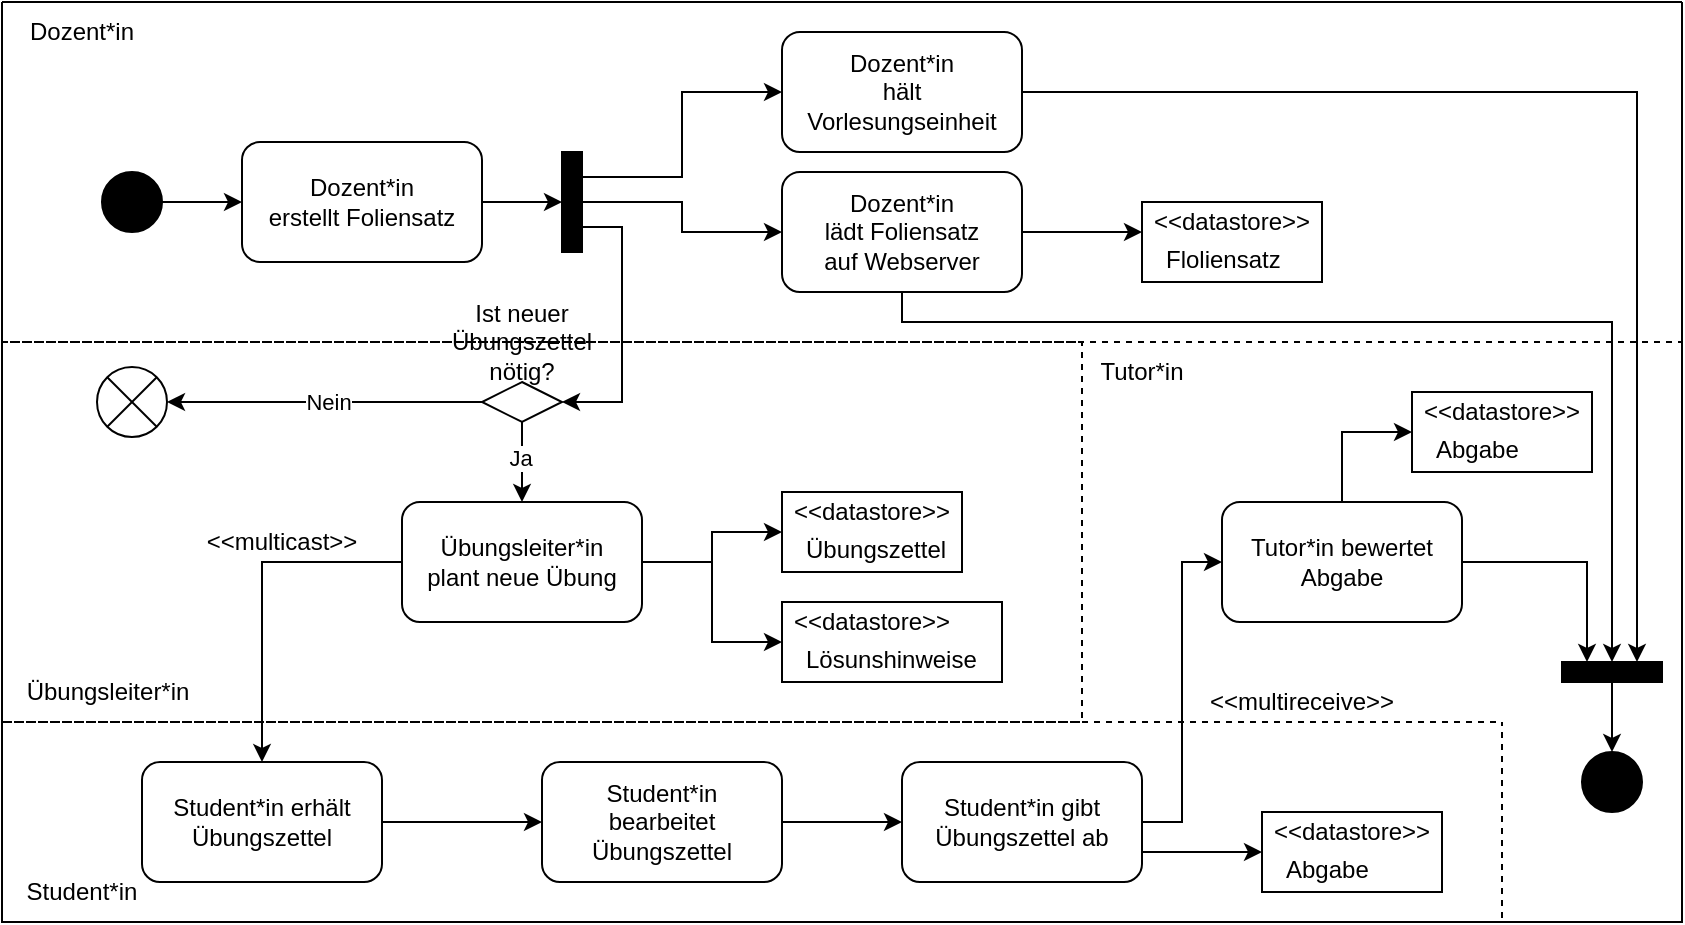 <mxfile version="24.4.6" type="github">
  <diagram name="Page-1" id="2YBvvXClWsGukQMizWep">
    <mxGraphModel dx="1226" dy="675" grid="1" gridSize="10" guides="1" tooltips="1" connect="1" arrows="1" fold="1" page="1" pageScale="1" pageWidth="850" pageHeight="1100" math="0" shadow="0">
      <root>
        <mxCell id="0" />
        <mxCell id="1" parent="0" />
        <mxCell id="GTc2TbcirlwuzcsfAR9O-104" style="edgeStyle=orthogonalEdgeStyle;rounded=0;orthogonalLoop=1;jettySize=auto;html=1;exitX=1;exitY=0.5;exitDx=0;exitDy=0;entryX=0;entryY=0.25;entryDx=0;entryDy=0;" edge="1" parent="1" source="GTc2TbcirlwuzcsfAR9O-1" target="GTc2TbcirlwuzcsfAR9O-105">
          <mxGeometry relative="1" as="geometry">
            <mxPoint x="830" y="330" as="targetPoint" />
          </mxGeometry>
        </mxCell>
        <mxCell id="GTc2TbcirlwuzcsfAR9O-1" value="" style="rounded=1;whiteSpace=wrap;html=1;" vertex="1" parent="1">
          <mxGeometry x="410" y="15" width="120" height="60" as="geometry" />
        </mxCell>
        <mxCell id="GTc2TbcirlwuzcsfAR9O-6" style="edgeStyle=orthogonalEdgeStyle;rounded=0;orthogonalLoop=1;jettySize=auto;html=1;exitX=1;exitY=0.5;exitDx=0;exitDy=0;entryX=0;entryY=0.5;entryDx=0;entryDy=0;" edge="1" parent="1" source="GTc2TbcirlwuzcsfAR9O-2" target="GTc2TbcirlwuzcsfAR9O-7">
          <mxGeometry relative="1" as="geometry">
            <mxPoint x="140" y="100" as="targetPoint" />
          </mxGeometry>
        </mxCell>
        <mxCell id="GTc2TbcirlwuzcsfAR9O-2" value="" style="ellipse;whiteSpace=wrap;html=1;aspect=fixed;fillColor=#000000;" vertex="1" parent="1">
          <mxGeometry x="70" y="85" width="30" height="30" as="geometry" />
        </mxCell>
        <mxCell id="GTc2TbcirlwuzcsfAR9O-4" value="&lt;div&gt;Dozent*in&lt;/div&gt;&lt;div&gt;hält Vorlesungseinheit&lt;/div&gt;" style="text;html=1;align=center;verticalAlign=middle;whiteSpace=wrap;rounded=0;" vertex="1" parent="1">
          <mxGeometry x="420" y="30" width="100" height="30" as="geometry" />
        </mxCell>
        <mxCell id="GTc2TbcirlwuzcsfAR9O-36" style="edgeStyle=orthogonalEdgeStyle;rounded=0;orthogonalLoop=1;jettySize=auto;html=1;exitX=1;exitY=0.5;exitDx=0;exitDy=0;entryX=0;entryY=0.5;entryDx=0;entryDy=0;" edge="1" parent="1" source="GTc2TbcirlwuzcsfAR9O-7" target="GTc2TbcirlwuzcsfAR9O-35">
          <mxGeometry relative="1" as="geometry" />
        </mxCell>
        <mxCell id="GTc2TbcirlwuzcsfAR9O-7" value="" style="rounded=1;whiteSpace=wrap;html=1;" vertex="1" parent="1">
          <mxGeometry x="140" y="70" width="120" height="60" as="geometry" />
        </mxCell>
        <mxCell id="GTc2TbcirlwuzcsfAR9O-8" value="&lt;div&gt;Dozent*in&lt;/div&gt;&lt;div&gt;erstellt Foliensatz&lt;br&gt;&lt;/div&gt;" style="text;html=1;align=center;verticalAlign=middle;whiteSpace=wrap;rounded=0;" vertex="1" parent="1">
          <mxGeometry x="150" y="85" width="100" height="30" as="geometry" />
        </mxCell>
        <mxCell id="GTc2TbcirlwuzcsfAR9O-54" style="edgeStyle=orthogonalEdgeStyle;rounded=0;orthogonalLoop=1;jettySize=auto;html=1;exitX=1;exitY=0.5;exitDx=0;exitDy=0;" edge="1" parent="1" source="GTc2TbcirlwuzcsfAR9O-33">
          <mxGeometry relative="1" as="geometry">
            <mxPoint x="590" y="115" as="targetPoint" />
          </mxGeometry>
        </mxCell>
        <mxCell id="GTc2TbcirlwuzcsfAR9O-108" style="edgeStyle=orthogonalEdgeStyle;rounded=0;orthogonalLoop=1;jettySize=auto;html=1;exitX=0.5;exitY=1;exitDx=0;exitDy=0;entryX=0;entryY=0.5;entryDx=0;entryDy=0;" edge="1" parent="1" source="GTc2TbcirlwuzcsfAR9O-33" target="GTc2TbcirlwuzcsfAR9O-105">
          <mxGeometry relative="1" as="geometry">
            <mxPoint x="830" y="210" as="targetPoint" />
            <Array as="points">
              <mxPoint x="470" y="160" />
              <mxPoint x="825" y="160" />
            </Array>
          </mxGeometry>
        </mxCell>
        <mxCell id="GTc2TbcirlwuzcsfAR9O-33" value="" style="rounded=1;whiteSpace=wrap;html=1;" vertex="1" parent="1">
          <mxGeometry x="410" y="85" width="120" height="60" as="geometry" />
        </mxCell>
        <mxCell id="GTc2TbcirlwuzcsfAR9O-34" value="&lt;div&gt;Dozent*in&lt;/div&gt;&lt;div&gt;lädt Foliensatz&lt;/div&gt;&lt;div&gt;auf Webserver&lt;br&gt;&lt;/div&gt;" style="text;html=1;align=center;verticalAlign=middle;whiteSpace=wrap;rounded=0;" vertex="1" parent="1">
          <mxGeometry x="420" y="100" width="100" height="30" as="geometry" />
        </mxCell>
        <mxCell id="GTc2TbcirlwuzcsfAR9O-37" style="edgeStyle=orthogonalEdgeStyle;rounded=0;orthogonalLoop=1;jettySize=auto;html=1;exitX=1;exitY=0.25;exitDx=0;exitDy=0;entryX=0;entryY=0.5;entryDx=0;entryDy=0;" edge="1" parent="1" source="GTc2TbcirlwuzcsfAR9O-35" target="GTc2TbcirlwuzcsfAR9O-1">
          <mxGeometry relative="1" as="geometry" />
        </mxCell>
        <mxCell id="GTc2TbcirlwuzcsfAR9O-39" style="edgeStyle=orthogonalEdgeStyle;rounded=0;orthogonalLoop=1;jettySize=auto;html=1;exitX=1;exitY=0.5;exitDx=0;exitDy=0;entryX=0;entryY=0.5;entryDx=0;entryDy=0;" edge="1" parent="1" source="GTc2TbcirlwuzcsfAR9O-35" target="GTc2TbcirlwuzcsfAR9O-33">
          <mxGeometry relative="1" as="geometry" />
        </mxCell>
        <mxCell id="GTc2TbcirlwuzcsfAR9O-42" style="edgeStyle=orthogonalEdgeStyle;rounded=0;orthogonalLoop=1;jettySize=auto;html=1;exitX=1;exitY=0.75;exitDx=0;exitDy=0;entryX=1;entryY=0.5;entryDx=0;entryDy=0;" edge="1" parent="1" source="GTc2TbcirlwuzcsfAR9O-35" target="GTc2TbcirlwuzcsfAR9O-41">
          <mxGeometry relative="1" as="geometry" />
        </mxCell>
        <mxCell id="GTc2TbcirlwuzcsfAR9O-35" value="" style="rounded=0;whiteSpace=wrap;html=1;fillStyle=solid;fillColor=#000000;" vertex="1" parent="1">
          <mxGeometry x="300" y="75" width="10" height="50" as="geometry" />
        </mxCell>
        <mxCell id="GTc2TbcirlwuzcsfAR9O-44" style="edgeStyle=orthogonalEdgeStyle;rounded=0;orthogonalLoop=1;jettySize=auto;html=1;exitX=0;exitY=0.5;exitDx=0;exitDy=0;" edge="1" parent="1" source="GTc2TbcirlwuzcsfAR9O-41" target="GTc2TbcirlwuzcsfAR9O-45">
          <mxGeometry relative="1" as="geometry">
            <mxPoint x="120" y="200" as="targetPoint" />
          </mxGeometry>
        </mxCell>
        <mxCell id="GTc2TbcirlwuzcsfAR9O-49" value="Nein" style="edgeLabel;html=1;align=center;verticalAlign=middle;resizable=0;points=[];" vertex="1" connectable="0" parent="GTc2TbcirlwuzcsfAR9O-44">
          <mxGeometry x="-0.013" relative="1" as="geometry">
            <mxPoint as="offset" />
          </mxGeometry>
        </mxCell>
        <mxCell id="GTc2TbcirlwuzcsfAR9O-52" style="edgeStyle=orthogonalEdgeStyle;rounded=0;orthogonalLoop=1;jettySize=auto;html=1;exitX=0.5;exitY=1;exitDx=0;exitDy=0;entryX=0.5;entryY=0;entryDx=0;entryDy=0;" edge="1" parent="1" source="GTc2TbcirlwuzcsfAR9O-41" target="GTc2TbcirlwuzcsfAR9O-50">
          <mxGeometry relative="1" as="geometry" />
        </mxCell>
        <mxCell id="GTc2TbcirlwuzcsfAR9O-53" value="Ja" style="edgeLabel;html=1;align=center;verticalAlign=middle;resizable=0;points=[];" vertex="1" connectable="0" parent="GTc2TbcirlwuzcsfAR9O-52">
          <mxGeometry x="-0.1" y="-1" relative="1" as="geometry">
            <mxPoint as="offset" />
          </mxGeometry>
        </mxCell>
        <mxCell id="GTc2TbcirlwuzcsfAR9O-41" value="" style="rhombus;whiteSpace=wrap;html=1;" vertex="1" parent="1">
          <mxGeometry x="260" y="190" width="40" height="20" as="geometry" />
        </mxCell>
        <mxCell id="GTc2TbcirlwuzcsfAR9O-43" value="&lt;div&gt;Ist neuer Übungszettel&lt;/div&gt;&lt;div&gt;nötig?&lt;br&gt;&lt;/div&gt;" style="text;html=1;align=center;verticalAlign=middle;whiteSpace=wrap;rounded=0;" vertex="1" parent="1">
          <mxGeometry x="250" y="155" width="60" height="30" as="geometry" />
        </mxCell>
        <mxCell id="GTc2TbcirlwuzcsfAR9O-45" value="" style="ellipse;whiteSpace=wrap;html=1;aspect=fixed;fillStyle=auto;fillColor=none;gradientColor=none;" vertex="1" parent="1">
          <mxGeometry x="67.5" y="182.5" width="35" height="35" as="geometry" />
        </mxCell>
        <mxCell id="GTc2TbcirlwuzcsfAR9O-47" value="" style="endArrow=none;html=1;rounded=0;exitX=0;exitY=1;exitDx=0;exitDy=0;entryX=1;entryY=0;entryDx=0;entryDy=0;" edge="1" parent="1" source="GTc2TbcirlwuzcsfAR9O-45" target="GTc2TbcirlwuzcsfAR9O-45">
          <mxGeometry width="50" height="50" relative="1" as="geometry">
            <mxPoint x="387.5" y="327.5" as="sourcePoint" />
            <mxPoint x="397.5" y="317.5" as="targetPoint" />
          </mxGeometry>
        </mxCell>
        <mxCell id="GTc2TbcirlwuzcsfAR9O-48" value="" style="endArrow=none;html=1;rounded=0;exitX=0;exitY=0;exitDx=0;exitDy=0;entryX=1;entryY=1;entryDx=0;entryDy=0;" edge="1" parent="1" source="GTc2TbcirlwuzcsfAR9O-45" target="GTc2TbcirlwuzcsfAR9O-45">
          <mxGeometry width="50" height="50" relative="1" as="geometry">
            <mxPoint x="81.5" y="218.5" as="sourcePoint" />
            <mxPoint x="103.5" y="196.5" as="targetPoint" />
          </mxGeometry>
        </mxCell>
        <mxCell id="GTc2TbcirlwuzcsfAR9O-65" style="edgeStyle=orthogonalEdgeStyle;rounded=0;orthogonalLoop=1;jettySize=auto;html=1;exitX=1;exitY=0.5;exitDx=0;exitDy=0;entryX=0;entryY=0.5;entryDx=0;entryDy=0;" edge="1" parent="1" source="GTc2TbcirlwuzcsfAR9O-50" target="GTc2TbcirlwuzcsfAR9O-59">
          <mxGeometry relative="1" as="geometry" />
        </mxCell>
        <mxCell id="GTc2TbcirlwuzcsfAR9O-66" style="edgeStyle=orthogonalEdgeStyle;rounded=0;orthogonalLoop=1;jettySize=auto;html=1;exitX=1;exitY=0.5;exitDx=0;exitDy=0;entryX=0;entryY=0.5;entryDx=0;entryDy=0;" edge="1" parent="1" source="GTc2TbcirlwuzcsfAR9O-50" target="GTc2TbcirlwuzcsfAR9O-62">
          <mxGeometry relative="1" as="geometry" />
        </mxCell>
        <mxCell id="GTc2TbcirlwuzcsfAR9O-80" style="edgeStyle=orthogonalEdgeStyle;rounded=0;orthogonalLoop=1;jettySize=auto;html=1;exitX=0;exitY=0.5;exitDx=0;exitDy=0;entryX=0.5;entryY=0;entryDx=0;entryDy=0;" edge="1" parent="1" source="GTc2TbcirlwuzcsfAR9O-50" target="GTc2TbcirlwuzcsfAR9O-78">
          <mxGeometry relative="1" as="geometry" />
        </mxCell>
        <mxCell id="GTc2TbcirlwuzcsfAR9O-50" value="" style="rounded=1;whiteSpace=wrap;html=1;" vertex="1" parent="1">
          <mxGeometry x="220" y="250" width="120" height="60" as="geometry" />
        </mxCell>
        <mxCell id="GTc2TbcirlwuzcsfAR9O-51" value="Übungsleiter*in plant neue Übung" style="text;html=1;align=center;verticalAlign=middle;whiteSpace=wrap;rounded=0;" vertex="1" parent="1">
          <mxGeometry x="230" y="265" width="100" height="30" as="geometry" />
        </mxCell>
        <mxCell id="GTc2TbcirlwuzcsfAR9O-55" value="" style="rounded=0;whiteSpace=wrap;html=1;" vertex="1" parent="1">
          <mxGeometry x="590" y="100" width="90" height="40" as="geometry" />
        </mxCell>
        <mxCell id="GTc2TbcirlwuzcsfAR9O-57" value="&amp;lt;&amp;lt;datastore&amp;gt;&amp;gt;" style="text;html=1;align=center;verticalAlign=middle;whiteSpace=wrap;rounded=0;" vertex="1" parent="1">
          <mxGeometry x="605" y="95" width="60" height="30" as="geometry" />
        </mxCell>
        <mxCell id="GTc2TbcirlwuzcsfAR9O-58" value="Floliensatz" style="text;whiteSpace=wrap;html=1;" vertex="1" parent="1">
          <mxGeometry x="600" y="115" width="80" height="20" as="geometry" />
        </mxCell>
        <mxCell id="GTc2TbcirlwuzcsfAR9O-59" value="" style="rounded=0;whiteSpace=wrap;html=1;" vertex="1" parent="1">
          <mxGeometry x="410" y="245" width="90" height="40" as="geometry" />
        </mxCell>
        <mxCell id="GTc2TbcirlwuzcsfAR9O-60" value="&amp;lt;&amp;lt;datastore&amp;gt;&amp;gt;" style="text;html=1;align=center;verticalAlign=middle;whiteSpace=wrap;rounded=0;" vertex="1" parent="1">
          <mxGeometry x="425" y="240" width="60" height="30" as="geometry" />
        </mxCell>
        <mxCell id="GTc2TbcirlwuzcsfAR9O-61" value="Übungszettel" style="text;whiteSpace=wrap;html=1;" vertex="1" parent="1">
          <mxGeometry x="420" y="260" width="80" height="20" as="geometry" />
        </mxCell>
        <mxCell id="GTc2TbcirlwuzcsfAR9O-62" value="" style="rounded=0;whiteSpace=wrap;html=1;" vertex="1" parent="1">
          <mxGeometry x="410" y="300" width="110" height="40" as="geometry" />
        </mxCell>
        <mxCell id="GTc2TbcirlwuzcsfAR9O-63" value="&amp;lt;&amp;lt;datastore&amp;gt;&amp;gt;" style="text;html=1;align=center;verticalAlign=middle;whiteSpace=wrap;rounded=0;" vertex="1" parent="1">
          <mxGeometry x="425" y="295" width="60" height="30" as="geometry" />
        </mxCell>
        <mxCell id="GTc2TbcirlwuzcsfAR9O-64" value="Lösunshinweise" style="text;whiteSpace=wrap;html=1;" vertex="1" parent="1">
          <mxGeometry x="420" y="315" width="80" height="20" as="geometry" />
        </mxCell>
        <mxCell id="GTc2TbcirlwuzcsfAR9O-83" style="edgeStyle=orthogonalEdgeStyle;rounded=0;orthogonalLoop=1;jettySize=auto;html=1;exitX=1;exitY=0.5;exitDx=0;exitDy=0;entryX=0;entryY=0.5;entryDx=0;entryDy=0;" edge="1" parent="1" source="GTc2TbcirlwuzcsfAR9O-78" target="GTc2TbcirlwuzcsfAR9O-81">
          <mxGeometry relative="1" as="geometry" />
        </mxCell>
        <mxCell id="GTc2TbcirlwuzcsfAR9O-78" value="" style="rounded=1;whiteSpace=wrap;html=1;" vertex="1" parent="1">
          <mxGeometry x="90" y="380" width="120" height="60" as="geometry" />
        </mxCell>
        <mxCell id="GTc2TbcirlwuzcsfAR9O-79" value="Student*in erhält Übungszettel" style="text;html=1;align=center;verticalAlign=middle;whiteSpace=wrap;rounded=0;" vertex="1" parent="1">
          <mxGeometry x="100" y="395" width="100" height="30" as="geometry" />
        </mxCell>
        <mxCell id="GTc2TbcirlwuzcsfAR9O-89" style="edgeStyle=orthogonalEdgeStyle;rounded=0;orthogonalLoop=1;jettySize=auto;html=1;exitX=1;exitY=0.5;exitDx=0;exitDy=0;entryX=0;entryY=0.5;entryDx=0;entryDy=0;" edge="1" parent="1" source="GTc2TbcirlwuzcsfAR9O-81" target="GTc2TbcirlwuzcsfAR9O-85">
          <mxGeometry relative="1" as="geometry" />
        </mxCell>
        <mxCell id="GTc2TbcirlwuzcsfAR9O-81" value="" style="rounded=1;whiteSpace=wrap;html=1;" vertex="1" parent="1">
          <mxGeometry x="290" y="380" width="120" height="60" as="geometry" />
        </mxCell>
        <mxCell id="GTc2TbcirlwuzcsfAR9O-82" value="Student*in bearbeitet Übungszettel" style="text;html=1;align=center;verticalAlign=middle;whiteSpace=wrap;rounded=0;" vertex="1" parent="1">
          <mxGeometry x="300" y="395" width="100" height="30" as="geometry" />
        </mxCell>
        <mxCell id="GTc2TbcirlwuzcsfAR9O-84" value="&amp;lt;&amp;lt;multicast&amp;gt;&amp;gt;" style="text;html=1;align=center;verticalAlign=middle;whiteSpace=wrap;rounded=0;" vertex="1" parent="1">
          <mxGeometry x="130" y="255" width="60" height="30" as="geometry" />
        </mxCell>
        <mxCell id="GTc2TbcirlwuzcsfAR9O-92" style="edgeStyle=orthogonalEdgeStyle;rounded=0;orthogonalLoop=1;jettySize=auto;html=1;exitX=1;exitY=0.5;exitDx=0;exitDy=0;entryX=0;entryY=0.5;entryDx=0;entryDy=0;" edge="1" parent="1" source="GTc2TbcirlwuzcsfAR9O-85" target="GTc2TbcirlwuzcsfAR9O-90">
          <mxGeometry relative="1" as="geometry" />
        </mxCell>
        <mxCell id="GTc2TbcirlwuzcsfAR9O-97" style="edgeStyle=orthogonalEdgeStyle;rounded=0;orthogonalLoop=1;jettySize=auto;html=1;exitX=1;exitY=0.75;exitDx=0;exitDy=0;entryX=0;entryY=0.5;entryDx=0;entryDy=0;" edge="1" parent="1" source="GTc2TbcirlwuzcsfAR9O-85" target="GTc2TbcirlwuzcsfAR9O-94">
          <mxGeometry relative="1" as="geometry" />
        </mxCell>
        <mxCell id="GTc2TbcirlwuzcsfAR9O-85" value="" style="rounded=1;whiteSpace=wrap;html=1;" vertex="1" parent="1">
          <mxGeometry x="470" y="380" width="120" height="60" as="geometry" />
        </mxCell>
        <mxCell id="GTc2TbcirlwuzcsfAR9O-86" value="Student*in gibt Übungszettel ab" style="text;html=1;align=center;verticalAlign=middle;whiteSpace=wrap;rounded=0;" vertex="1" parent="1">
          <mxGeometry x="480" y="395" width="100" height="30" as="geometry" />
        </mxCell>
        <mxCell id="GTc2TbcirlwuzcsfAR9O-101" style="edgeStyle=orthogonalEdgeStyle;rounded=0;orthogonalLoop=1;jettySize=auto;html=1;exitX=0.5;exitY=0;exitDx=0;exitDy=0;entryX=0;entryY=0.5;entryDx=0;entryDy=0;" edge="1" parent="1" source="GTc2TbcirlwuzcsfAR9O-90" target="GTc2TbcirlwuzcsfAR9O-98">
          <mxGeometry relative="1" as="geometry" />
        </mxCell>
        <mxCell id="GTc2TbcirlwuzcsfAR9O-102" style="edgeStyle=orthogonalEdgeStyle;rounded=0;orthogonalLoop=1;jettySize=auto;html=1;exitX=1;exitY=0.5;exitDx=0;exitDy=0;entryX=0;entryY=0.75;entryDx=0;entryDy=0;" edge="1" parent="1" source="GTc2TbcirlwuzcsfAR9O-90" target="GTc2TbcirlwuzcsfAR9O-105">
          <mxGeometry relative="1" as="geometry">
            <mxPoint x="810" y="330" as="targetPoint" />
          </mxGeometry>
        </mxCell>
        <mxCell id="GTc2TbcirlwuzcsfAR9O-90" value="" style="rounded=1;whiteSpace=wrap;html=1;" vertex="1" parent="1">
          <mxGeometry x="630" y="250" width="120" height="60" as="geometry" />
        </mxCell>
        <mxCell id="GTc2TbcirlwuzcsfAR9O-91" value="Tutor*in bewertet Abgabe" style="text;html=1;align=center;verticalAlign=middle;whiteSpace=wrap;rounded=0;" vertex="1" parent="1">
          <mxGeometry x="640" y="265" width="100" height="30" as="geometry" />
        </mxCell>
        <mxCell id="GTc2TbcirlwuzcsfAR9O-93" value="&amp;lt;&amp;lt;multireceive&amp;gt;&amp;gt;" style="text;html=1;align=center;verticalAlign=middle;whiteSpace=wrap;rounded=0;" vertex="1" parent="1">
          <mxGeometry x="640" y="335" width="60" height="30" as="geometry" />
        </mxCell>
        <mxCell id="GTc2TbcirlwuzcsfAR9O-94" value="" style="rounded=0;whiteSpace=wrap;html=1;" vertex="1" parent="1">
          <mxGeometry x="650" y="405" width="90" height="40" as="geometry" />
        </mxCell>
        <mxCell id="GTc2TbcirlwuzcsfAR9O-95" value="&amp;lt;&amp;lt;datastore&amp;gt;&amp;gt;" style="text;html=1;align=center;verticalAlign=middle;whiteSpace=wrap;rounded=0;" vertex="1" parent="1">
          <mxGeometry x="665" y="400" width="60" height="30" as="geometry" />
        </mxCell>
        <mxCell id="GTc2TbcirlwuzcsfAR9O-96" value="Abgabe" style="text;whiteSpace=wrap;html=1;" vertex="1" parent="1">
          <mxGeometry x="660" y="420" width="80" height="20" as="geometry" />
        </mxCell>
        <mxCell id="GTc2TbcirlwuzcsfAR9O-98" value="" style="rounded=0;whiteSpace=wrap;html=1;" vertex="1" parent="1">
          <mxGeometry x="725" y="195" width="90" height="40" as="geometry" />
        </mxCell>
        <mxCell id="GTc2TbcirlwuzcsfAR9O-99" value="&amp;lt;&amp;lt;datastore&amp;gt;&amp;gt;" style="text;html=1;align=center;verticalAlign=middle;whiteSpace=wrap;rounded=0;" vertex="1" parent="1">
          <mxGeometry x="740" y="190" width="60" height="30" as="geometry" />
        </mxCell>
        <mxCell id="GTc2TbcirlwuzcsfAR9O-100" value="Abgabe" style="text;whiteSpace=wrap;html=1;" vertex="1" parent="1">
          <mxGeometry x="735" y="210" width="80" height="20" as="geometry" />
        </mxCell>
        <mxCell id="GTc2TbcirlwuzcsfAR9O-103" value="" style="ellipse;whiteSpace=wrap;html=1;aspect=fixed;fillColor=#000000;" vertex="1" parent="1">
          <mxGeometry x="810" y="375" width="30" height="30" as="geometry" />
        </mxCell>
        <mxCell id="GTc2TbcirlwuzcsfAR9O-109" style="edgeStyle=orthogonalEdgeStyle;rounded=0;orthogonalLoop=1;jettySize=auto;html=1;exitX=1;exitY=0.5;exitDx=0;exitDy=0;entryX=0.5;entryY=0;entryDx=0;entryDy=0;" edge="1" parent="1" source="GTc2TbcirlwuzcsfAR9O-105" target="GTc2TbcirlwuzcsfAR9O-103">
          <mxGeometry relative="1" as="geometry" />
        </mxCell>
        <mxCell id="GTc2TbcirlwuzcsfAR9O-105" value="" style="rounded=0;whiteSpace=wrap;html=1;fillStyle=solid;fillColor=#000000;direction=south;" vertex="1" parent="1">
          <mxGeometry x="800" y="330" width="50" height="10" as="geometry" />
        </mxCell>
        <mxCell id="GTc2TbcirlwuzcsfAR9O-110" value="" style="swimlane;startSize=0;" vertex="1" parent="1">
          <mxGeometry x="20" width="840" height="460" as="geometry" />
        </mxCell>
        <mxCell id="GTc2TbcirlwuzcsfAR9O-113" value="" style="swimlane;startSize=0;dashed=1;" vertex="1" parent="GTc2TbcirlwuzcsfAR9O-110">
          <mxGeometry y="170" width="540" height="190" as="geometry" />
        </mxCell>
        <mxCell id="GTc2TbcirlwuzcsfAR9O-117" value="Tutor*in" style="text;html=1;align=center;verticalAlign=middle;whiteSpace=wrap;rounded=0;" vertex="1" parent="GTc2TbcirlwuzcsfAR9O-110">
          <mxGeometry x="540" y="170" width="60" height="30" as="geometry" />
        </mxCell>
        <mxCell id="GTc2TbcirlwuzcsfAR9O-111" value="" style="swimlane;startSize=0;dashed=1;" vertex="1" parent="1">
          <mxGeometry x="20" width="840" height="170" as="geometry" />
        </mxCell>
        <mxCell id="GTc2TbcirlwuzcsfAR9O-112" value="Dozent*in" style="text;html=1;align=center;verticalAlign=middle;whiteSpace=wrap;rounded=0;" vertex="1" parent="GTc2TbcirlwuzcsfAR9O-111">
          <mxGeometry x="10" width="60" height="30" as="geometry" />
        </mxCell>
        <mxCell id="GTc2TbcirlwuzcsfAR9O-114" value="Übungsleiter*in" style="text;html=1;align=center;verticalAlign=middle;whiteSpace=wrap;rounded=0;" vertex="1" parent="1">
          <mxGeometry x="42.5" y="330" width="60" height="30" as="geometry" />
        </mxCell>
        <mxCell id="GTc2TbcirlwuzcsfAR9O-115" value="" style="swimlane;startSize=0;dashed=1;" vertex="1" parent="1">
          <mxGeometry x="20" y="360" width="750" height="100" as="geometry" />
        </mxCell>
        <mxCell id="GTc2TbcirlwuzcsfAR9O-116" value="Student*in" style="text;html=1;align=center;verticalAlign=middle;whiteSpace=wrap;rounded=0;" vertex="1" parent="GTc2TbcirlwuzcsfAR9O-115">
          <mxGeometry x="10" y="70" width="60" height="30" as="geometry" />
        </mxCell>
      </root>
    </mxGraphModel>
  </diagram>
</mxfile>
